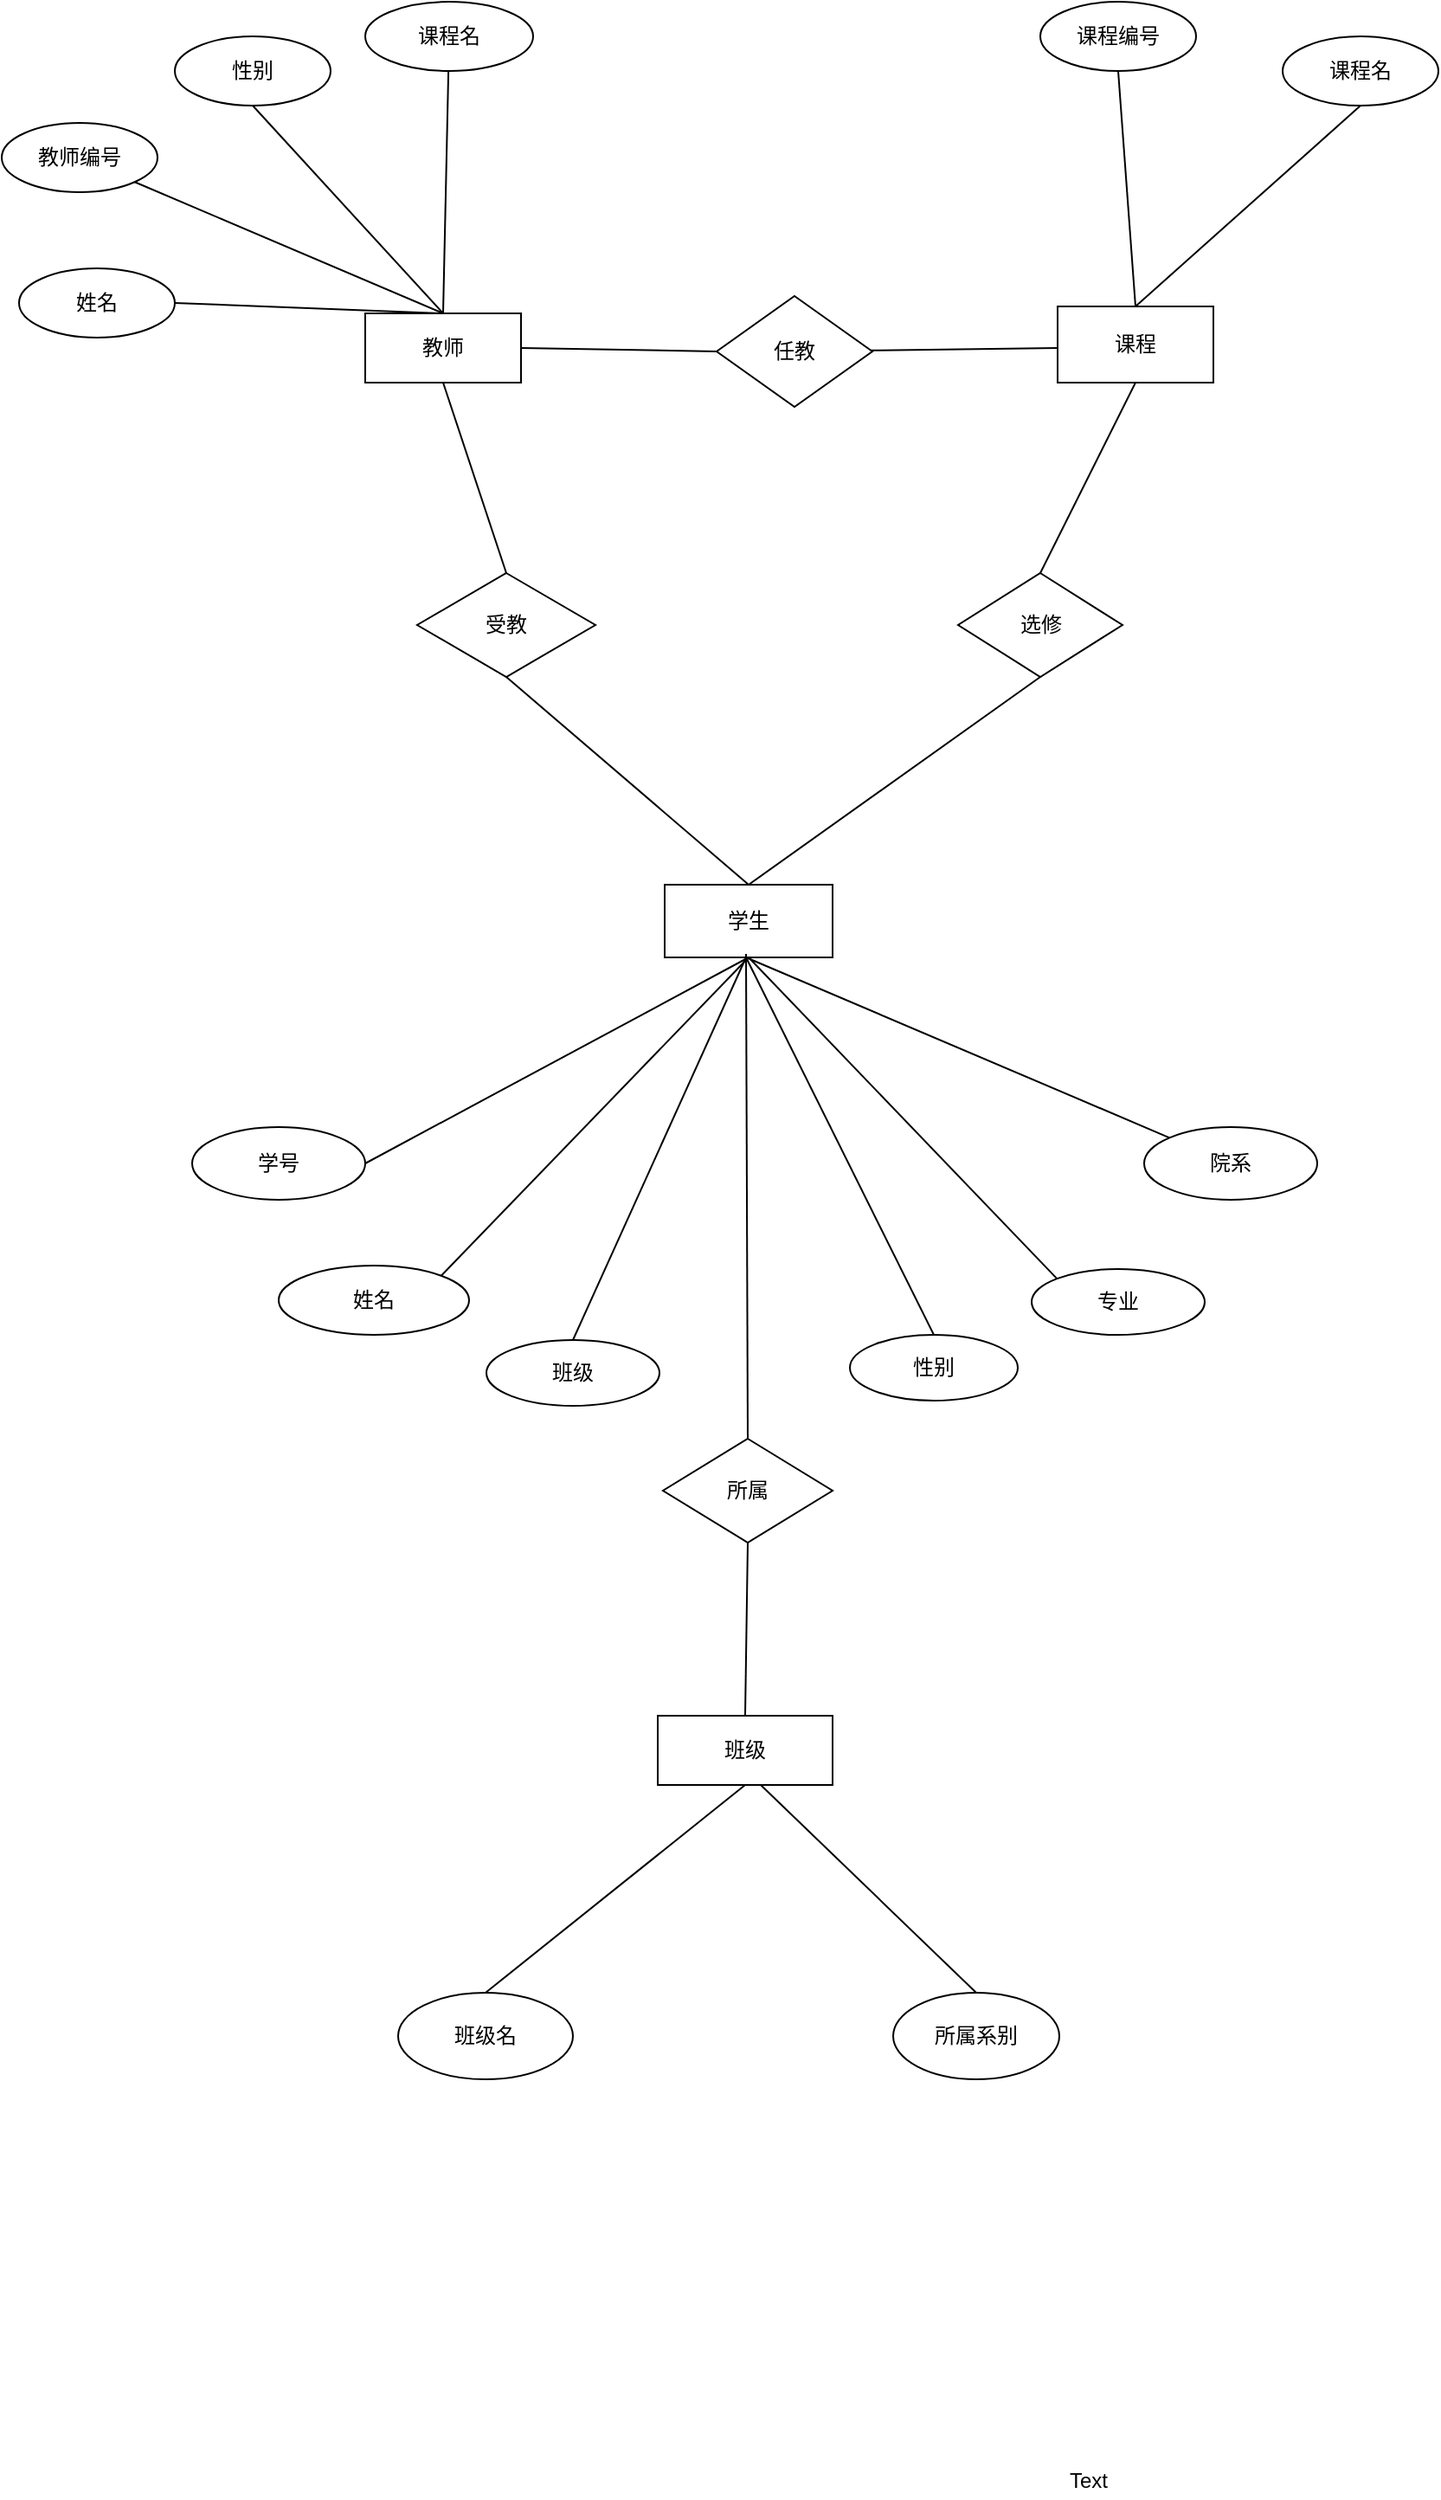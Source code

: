 <mxfile version="10.6.5" type="github"><diagram id="UhmJGHMQdhCz9LBT7uAH" name="第 1 页"><mxGraphModel dx="824" dy="445" grid="1" gridSize="10" guides="1" tooltips="1" connect="1" arrows="1" fold="1" page="1" pageScale="1" pageWidth="827" pageHeight="1169" math="0" shadow="0"><root><mxCell id="0"/><mxCell id="1" parent="0"/><mxCell id="yZsYLI9iNyKUIT4rND-X-1" value="教师" style="rounded=0;whiteSpace=wrap;html=1;" vertex="1" parent="1"><mxGeometry x="210" y="570" width="90" height="40" as="geometry"/></mxCell><mxCell id="yZsYLI9iNyKUIT4rND-X-2" value="教师编号" style="ellipse;whiteSpace=wrap;html=1;" vertex="1" parent="1"><mxGeometry y="460" width="90" height="40" as="geometry"/></mxCell><mxCell id="yZsYLI9iNyKUIT4rND-X-3" value="姓名" style="ellipse;whiteSpace=wrap;html=1;" vertex="1" parent="1"><mxGeometry x="10" y="544" width="90" height="40" as="geometry"/></mxCell><mxCell id="yZsYLI9iNyKUIT4rND-X-4" value="课程名" style="ellipse;whiteSpace=wrap;html=1;" vertex="1" parent="1"><mxGeometry x="210" y="390" width="97" height="40" as="geometry"/></mxCell><mxCell id="yZsYLI9iNyKUIT4rND-X-5" value="性别" style="ellipse;whiteSpace=wrap;html=1;" vertex="1" parent="1"><mxGeometry x="100" y="410" width="90" height="40" as="geometry"/></mxCell><mxCell id="yZsYLI9iNyKUIT4rND-X-6" value="" style="endArrow=none;html=1;exitX=1;exitY=1;exitDx=0;exitDy=0;" edge="1" parent="1" source="yZsYLI9iNyKUIT4rND-X-2"><mxGeometry width="50" height="50" relative="1" as="geometry"><mxPoint x="300" y="710" as="sourcePoint"/><mxPoint x="255" y="570" as="targetPoint"/></mxGeometry></mxCell><mxCell id="yZsYLI9iNyKUIT4rND-X-7" value="" style="endArrow=none;html=1;entryX=0.5;entryY=0;entryDx=0;entryDy=0;exitX=1;exitY=0.5;exitDx=0;exitDy=0;" edge="1" parent="1" source="yZsYLI9iNyKUIT4rND-X-3" target="yZsYLI9iNyKUIT4rND-X-1"><mxGeometry width="50" height="50" relative="1" as="geometry"><mxPoint x="218" y="732" as="sourcePoint"/><mxPoint x="416" y="640" as="targetPoint"/></mxGeometry></mxCell><mxCell id="yZsYLI9iNyKUIT4rND-X-8" value="" style="endArrow=none;html=1;exitX=0.5;exitY=1;exitDx=0;exitDy=0;entryX=0.5;entryY=0;entryDx=0;entryDy=0;" edge="1" parent="1" source="yZsYLI9iNyKUIT4rND-X-5" target="yZsYLI9iNyKUIT4rND-X-1"><mxGeometry width="50" height="50" relative="1" as="geometry"><mxPoint x="228" y="742" as="sourcePoint"/><mxPoint x="280" y="610" as="targetPoint"/></mxGeometry></mxCell><mxCell id="yZsYLI9iNyKUIT4rND-X-9" value="" style="endArrow=none;html=1;entryX=0.5;entryY=0;entryDx=0;entryDy=0;" edge="1" parent="1" source="yZsYLI9iNyKUIT4rND-X-4" target="yZsYLI9iNyKUIT4rND-X-1"><mxGeometry width="50" height="50" relative="1" as="geometry"><mxPoint x="238" y="752" as="sourcePoint"/><mxPoint x="410" y="630" as="targetPoint"/></mxGeometry></mxCell><mxCell id="yZsYLI9iNyKUIT4rND-X-15" value="课程" style="rounded=0;whiteSpace=wrap;html=1;" vertex="1" parent="1"><mxGeometry x="610" y="566" width="90" height="44" as="geometry"/></mxCell><mxCell id="yZsYLI9iNyKUIT4rND-X-16" value="课程编号" style="ellipse;whiteSpace=wrap;html=1;" vertex="1" parent="1"><mxGeometry x="600" y="390" width="90" height="40" as="geometry"/></mxCell><mxCell id="yZsYLI9iNyKUIT4rND-X-17" value="课程名" style="ellipse;whiteSpace=wrap;html=1;" vertex="1" parent="1"><mxGeometry x="740" y="410" width="90" height="40" as="geometry"/></mxCell><mxCell id="yZsYLI9iNyKUIT4rND-X-18" value="" style="endArrow=none;html=1;entryX=0.5;entryY=0;entryDx=0;entryDy=0;exitX=0.5;exitY=1;exitDx=0;exitDy=0;" edge="1" parent="1" source="yZsYLI9iNyKUIT4rND-X-16" target="yZsYLI9iNyKUIT4rND-X-15"><mxGeometry width="50" height="50" relative="1" as="geometry"><mxPoint x="620" y="540" as="sourcePoint"/><mxPoint x="670" y="490" as="targetPoint"/></mxGeometry></mxCell><mxCell id="yZsYLI9iNyKUIT4rND-X-19" value="" style="endArrow=none;html=1;exitX=0.5;exitY=1;exitDx=0;exitDy=0;entryX=0.5;entryY=0;entryDx=0;entryDy=0;" edge="1" parent="1" source="yZsYLI9iNyKUIT4rND-X-17" target="yZsYLI9iNyKUIT4rND-X-15"><mxGeometry width="50" height="50" relative="1" as="geometry"><mxPoint x="680" y="560" as="sourcePoint"/><mxPoint x="680" y="530" as="targetPoint"/></mxGeometry></mxCell><mxCell id="yZsYLI9iNyKUIT4rND-X-22" value="任教" style="rhombus;whiteSpace=wrap;html=1;" vertex="1" parent="1"><mxGeometry x="413" y="560" width="90" height="64" as="geometry"/></mxCell><mxCell id="yZsYLI9iNyKUIT4rND-X-24" value="" style="endArrow=none;html=1;entryX=0;entryY=0.5;entryDx=0;entryDy=0;exitX=1;exitY=0.5;exitDx=0;exitDy=0;" edge="1" parent="1" source="yZsYLI9iNyKUIT4rND-X-1" target="yZsYLI9iNyKUIT4rND-X-22"><mxGeometry width="50" height="50" relative="1" as="geometry"><mxPoint x="340" y="700" as="sourcePoint"/><mxPoint x="410" y="590" as="targetPoint"/></mxGeometry></mxCell><mxCell id="yZsYLI9iNyKUIT4rND-X-25" value="" style="endArrow=none;html=1;" edge="1" parent="1" source="yZsYLI9iNyKUIT4rND-X-22"><mxGeometry width="50" height="50" relative="1" as="geometry"><mxPoint x="560" y="640" as="sourcePoint"/><mxPoint x="610" y="590" as="targetPoint"/></mxGeometry></mxCell><mxCell id="yZsYLI9iNyKUIT4rND-X-39" value="学生" style="rounded=0;whiteSpace=wrap;html=1;" vertex="1" parent="1"><mxGeometry x="383" y="900" width="97" height="42" as="geometry"/></mxCell><mxCell id="yZsYLI9iNyKUIT4rND-X-40" value="学号" style="ellipse;whiteSpace=wrap;html=1;" vertex="1" parent="1"><mxGeometry x="110" y="1040" width="100" height="42" as="geometry"/></mxCell><mxCell id="yZsYLI9iNyKUIT4rND-X-41" value="姓名" style="ellipse;whiteSpace=wrap;html=1;" vertex="1" parent="1"><mxGeometry x="160" y="1120" width="110" height="40" as="geometry"/></mxCell><mxCell id="yZsYLI9iNyKUIT4rND-X-42" value="班级" style="ellipse;whiteSpace=wrap;html=1;" vertex="1" parent="1"><mxGeometry x="280" y="1163" width="100" height="38" as="geometry"/></mxCell><mxCell id="yZsYLI9iNyKUIT4rND-X-43" value="性别" style="ellipse;whiteSpace=wrap;html=1;" vertex="1" parent="1"><mxGeometry x="490" y="1160" width="97" height="38" as="geometry"/></mxCell><mxCell id="yZsYLI9iNyKUIT4rND-X-44" value="专业" style="ellipse;whiteSpace=wrap;html=1;" vertex="1" parent="1"><mxGeometry x="595" y="1122" width="100" height="38" as="geometry"/></mxCell><mxCell id="yZsYLI9iNyKUIT4rND-X-45" value="院系" style="ellipse;whiteSpace=wrap;html=1;" vertex="1" parent="1"><mxGeometry x="660" y="1040" width="100" height="42" as="geometry"/></mxCell><mxCell id="yZsYLI9iNyKUIT4rND-X-46" value="" style="endArrow=none;html=1;exitX=1;exitY=0.5;exitDx=0;exitDy=0;entryX=0.5;entryY=1;entryDx=0;entryDy=0;" edge="1" parent="1" source="yZsYLI9iNyKUIT4rND-X-40" target="yZsYLI9iNyKUIT4rND-X-39"><mxGeometry width="50" height="50" relative="1" as="geometry"><mxPoint x="250" y="1022" as="sourcePoint"/><mxPoint x="300" y="972" as="targetPoint"/></mxGeometry></mxCell><mxCell id="yZsYLI9iNyKUIT4rND-X-47" value="" style="endArrow=none;html=1;exitX=1;exitY=0;exitDx=0;exitDy=0;entryX=0.5;entryY=1;entryDx=0;entryDy=0;" edge="1" parent="1" source="yZsYLI9iNyKUIT4rND-X-41" target="yZsYLI9iNyKUIT4rND-X-39"><mxGeometry width="50" height="50" relative="1" as="geometry"><mxPoint x="220" y="1042" as="sourcePoint"/><mxPoint x="470" y="952" as="targetPoint"/></mxGeometry></mxCell><mxCell id="yZsYLI9iNyKUIT4rND-X-48" value="" style="endArrow=none;html=1;exitX=0;exitY=0;exitDx=0;exitDy=0;" edge="1" parent="1" source="yZsYLI9iNyKUIT4rND-X-45"><mxGeometry width="50" height="50" relative="1" as="geometry"><mxPoint x="680" y="1042" as="sourcePoint"/><mxPoint x="430" y="942" as="targetPoint"/></mxGeometry></mxCell><mxCell id="yZsYLI9iNyKUIT4rND-X-49" value="" style="endArrow=none;html=1;exitX=0;exitY=0;exitDx=0;exitDy=0;entryX=0.5;entryY=1;entryDx=0;entryDy=0;" edge="1" parent="1" source="yZsYLI9iNyKUIT4rND-X-44" target="yZsYLI9iNyKUIT4rND-X-39"><mxGeometry width="50" height="50" relative="1" as="geometry"><mxPoint x="240" y="1062" as="sourcePoint"/><mxPoint x="490" y="972" as="targetPoint"/></mxGeometry></mxCell><mxCell id="yZsYLI9iNyKUIT4rND-X-50" value="" style="endArrow=none;html=1;exitX=0.5;exitY=0;exitDx=0;exitDy=0;" edge="1" parent="1" source="yZsYLI9iNyKUIT4rND-X-42"><mxGeometry width="50" height="50" relative="1" as="geometry"><mxPoint x="250" y="1072" as="sourcePoint"/><mxPoint x="430" y="942" as="targetPoint"/></mxGeometry></mxCell><mxCell id="yZsYLI9iNyKUIT4rND-X-51" value="" style="endArrow=none;html=1;exitX=0.5;exitY=0;exitDx=0;exitDy=0;" edge="1" parent="1" source="yZsYLI9iNyKUIT4rND-X-43"><mxGeometry width="50" height="50" relative="1" as="geometry"><mxPoint x="260" y="1082" as="sourcePoint"/><mxPoint x="430" y="942" as="targetPoint"/></mxGeometry></mxCell><mxCell id="yZsYLI9iNyKUIT4rND-X-56" value="受教" style="rhombus;whiteSpace=wrap;html=1;" vertex="1" parent="1"><mxGeometry x="240" y="720" width="103" height="60" as="geometry"/></mxCell><mxCell id="yZsYLI9iNyKUIT4rND-X-57" value="选修" style="rhombus;whiteSpace=wrap;html=1;" vertex="1" parent="1"><mxGeometry x="552.5" y="720" width="95" height="60" as="geometry"/></mxCell><mxCell id="yZsYLI9iNyKUIT4rND-X-58" value="" style="endArrow=none;html=1;entryX=0.5;entryY=1;entryDx=0;entryDy=0;exitX=0.5;exitY=0;exitDx=0;exitDy=0;" edge="1" parent="1" source="yZsYLI9iNyKUIT4rND-X-56" target="yZsYLI9iNyKUIT4rND-X-1"><mxGeometry width="50" height="50" relative="1" as="geometry"><mxPoint x="180" y="750" as="sourcePoint"/><mxPoint x="230" y="700" as="targetPoint"/></mxGeometry></mxCell><mxCell id="yZsYLI9iNyKUIT4rND-X-59" value="" style="endArrow=none;html=1;exitX=0.5;exitY=1;exitDx=0;exitDy=0;entryX=0.5;entryY=0;entryDx=0;entryDy=0;" edge="1" parent="1" source="yZsYLI9iNyKUIT4rND-X-56" target="yZsYLI9iNyKUIT4rND-X-39"><mxGeometry width="50" height="50" relative="1" as="geometry"><mxPoint x="400" y="780" as="sourcePoint"/><mxPoint x="440" y="910" as="targetPoint"/></mxGeometry></mxCell><mxCell id="yZsYLI9iNyKUIT4rND-X-62" value="" style="endArrow=none;html=1;entryX=0.5;entryY=1;entryDx=0;entryDy=0;exitX=0.5;exitY=0;exitDx=0;exitDy=0;" edge="1" parent="1" source="yZsYLI9iNyKUIT4rND-X-57" target="yZsYLI9iNyKUIT4rND-X-15"><mxGeometry width="50" height="50" relative="1" as="geometry"><mxPoint x="710" y="710" as="sourcePoint"/><mxPoint x="760" y="660" as="targetPoint"/></mxGeometry></mxCell><mxCell id="yZsYLI9iNyKUIT4rND-X-63" value="" style="endArrow=none;html=1;entryX=0.5;entryY=1;entryDx=0;entryDy=0;exitX=0.5;exitY=0;exitDx=0;exitDy=0;" edge="1" parent="1" source="yZsYLI9iNyKUIT4rND-X-39" target="yZsYLI9iNyKUIT4rND-X-57"><mxGeometry width="50" height="50" relative="1" as="geometry"><mxPoint x="600" y="910" as="sourcePoint"/><mxPoint x="650" y="860" as="targetPoint"/></mxGeometry></mxCell><mxCell id="yZsYLI9iNyKUIT4rND-X-64" value="所属" style="rhombus;whiteSpace=wrap;html=1;" vertex="1" parent="1"><mxGeometry x="382" y="1220" width="98" height="60" as="geometry"/></mxCell><mxCell id="yZsYLI9iNyKUIT4rND-X-65" value="班级" style="rounded=0;whiteSpace=wrap;html=1;" vertex="1" parent="1"><mxGeometry x="379" y="1380" width="101" height="40" as="geometry"/></mxCell><mxCell id="yZsYLI9iNyKUIT4rND-X-66" value="班级名" style="ellipse;whiteSpace=wrap;html=1;" vertex="1" parent="1"><mxGeometry x="229" y="1540" width="101" height="50" as="geometry"/></mxCell><mxCell id="yZsYLI9iNyKUIT4rND-X-67" value="所属系别" style="ellipse;whiteSpace=wrap;html=1;" vertex="1" parent="1"><mxGeometry x="515" y="1540" width="96" height="50" as="geometry"/></mxCell><mxCell id="yZsYLI9iNyKUIT4rND-X-68" value="" style="endArrow=none;html=1;entryX=0.5;entryY=1;entryDx=0;entryDy=0;exitX=0.5;exitY=0;exitDx=0;exitDy=0;" edge="1" parent="1" source="yZsYLI9iNyKUIT4rND-X-66" target="yZsYLI9iNyKUIT4rND-X-65"><mxGeometry width="50" height="50" relative="1" as="geometry"><mxPoint x="358.5" y="1530" as="sourcePoint"/><mxPoint x="408.5" y="1480" as="targetPoint"/></mxGeometry></mxCell><mxCell id="yZsYLI9iNyKUIT4rND-X-69" value="" style="endArrow=none;html=1;exitX=0.5;exitY=0;exitDx=0;exitDy=0;" edge="1" parent="1" source="yZsYLI9iNyKUIT4rND-X-67"><mxGeometry width="50" height="50" relative="1" as="geometry"><mxPoint x="298.5" y="1550" as="sourcePoint"/><mxPoint x="438.5" y="1420" as="targetPoint"/></mxGeometry></mxCell><mxCell id="yZsYLI9iNyKUIT4rND-X-70" value="" style="endArrow=none;html=1;entryX=0.5;entryY=1;entryDx=0;entryDy=0;exitX=0.5;exitY=0;exitDx=0;exitDy=0;" edge="1" parent="1" source="yZsYLI9iNyKUIT4rND-X-65" target="yZsYLI9iNyKUIT4rND-X-64"><mxGeometry width="50" height="50" relative="1" as="geometry"><mxPoint x="480" y="1350" as="sourcePoint"/><mxPoint x="530" y="1300" as="targetPoint"/></mxGeometry></mxCell><mxCell id="yZsYLI9iNyKUIT4rND-X-71" value="" style="endArrow=none;html=1;exitX=0.5;exitY=0;exitDx=0;exitDy=0;" edge="1" parent="1" source="yZsYLI9iNyKUIT4rND-X-64"><mxGeometry width="50" height="50" relative="1" as="geometry"><mxPoint x="420" y="1140" as="sourcePoint"/><mxPoint x="430" y="940" as="targetPoint"/></mxGeometry></mxCell><mxCell id="yZsYLI9iNyKUIT4rND-X-76" value="Text" style="text;html=1;resizable=0;points=[];autosize=1;align=left;verticalAlign=top;spacingTop=-4;" vertex="1" parent="1"><mxGeometry x="615" y="1812" width="40" height="20" as="geometry"/></mxCell></root></mxGraphModel></diagram></mxfile>